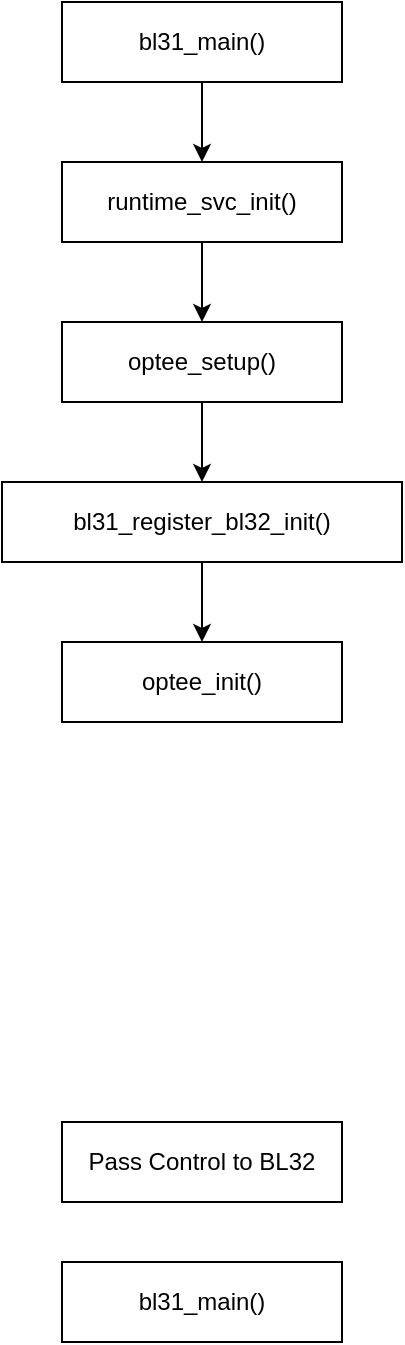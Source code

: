 <mxfile version="21.0.2" type="github">
  <diagram name="第 1 页" id="QRHOZtYr4ums3x9W75fd">
    <mxGraphModel dx="973" dy="589" grid="1" gridSize="10" guides="1" tooltips="1" connect="1" arrows="1" fold="1" page="1" pageScale="1" pageWidth="2339" pageHeight="3300" math="0" shadow="0">
      <root>
        <mxCell id="0" />
        <mxCell id="1" parent="0" />
        <mxCell id="-8niDaf6iG7CoXGXTIaE-11" style="edgeStyle=orthogonalEdgeStyle;rounded=0;orthogonalLoop=1;jettySize=auto;html=1;exitX=0.5;exitY=1;exitDx=0;exitDy=0;entryX=0.5;entryY=0;entryDx=0;entryDy=0;" edge="1" parent="1" source="-8niDaf6iG7CoXGXTIaE-1">
          <mxGeometry relative="1" as="geometry">
            <mxPoint x="510" y="560" as="targetPoint" />
          </mxGeometry>
        </mxCell>
        <mxCell id="-8niDaf6iG7CoXGXTIaE-1" value="bl31_register_bl32_init()" style="rounded=0;whiteSpace=wrap;html=1;" vertex="1" parent="1">
          <mxGeometry x="410" y="480" width="200" height="40" as="geometry" />
        </mxCell>
        <mxCell id="-8niDaf6iG7CoXGXTIaE-2" value="bl31_main()" style="rounded=0;whiteSpace=wrap;html=1;" vertex="1" parent="1">
          <mxGeometry x="440" y="870" width="140" height="40" as="geometry" />
        </mxCell>
        <mxCell id="-8niDaf6iG7CoXGXTIaE-7" value="Pass Control to BL32" style="rounded=0;whiteSpace=wrap;html=1;" vertex="1" parent="1">
          <mxGeometry x="440" y="800" width="140" height="40" as="geometry" />
        </mxCell>
        <mxCell id="-8niDaf6iG7CoXGXTIaE-14" style="edgeStyle=orthogonalEdgeStyle;rounded=0;orthogonalLoop=1;jettySize=auto;html=1;exitX=0.5;exitY=1;exitDx=0;exitDy=0;entryX=0.5;entryY=0;entryDx=0;entryDy=0;" edge="1" parent="1" source="-8niDaf6iG7CoXGXTIaE-12" target="-8niDaf6iG7CoXGXTIaE-13">
          <mxGeometry relative="1" as="geometry" />
        </mxCell>
        <mxCell id="-8niDaf6iG7CoXGXTIaE-12" value="bl31_main()" style="rounded=0;whiteSpace=wrap;html=1;" vertex="1" parent="1">
          <mxGeometry x="440" y="240" width="140" height="40" as="geometry" />
        </mxCell>
        <mxCell id="-8niDaf6iG7CoXGXTIaE-20" style="edgeStyle=orthogonalEdgeStyle;rounded=0;orthogonalLoop=1;jettySize=auto;html=1;exitX=0.5;exitY=1;exitDx=0;exitDy=0;entryX=0.5;entryY=0;entryDx=0;entryDy=0;" edge="1" parent="1" source="-8niDaf6iG7CoXGXTIaE-13" target="-8niDaf6iG7CoXGXTIaE-18">
          <mxGeometry relative="1" as="geometry" />
        </mxCell>
        <mxCell id="-8niDaf6iG7CoXGXTIaE-13" value="runtime_svc_init()" style="rounded=0;whiteSpace=wrap;html=1;" vertex="1" parent="1">
          <mxGeometry x="440" y="320" width="140" height="40" as="geometry" />
        </mxCell>
        <mxCell id="-8niDaf6iG7CoXGXTIaE-17" value="optee_init()" style="rounded=0;whiteSpace=wrap;html=1;" vertex="1" parent="1">
          <mxGeometry x="440" y="560" width="140" height="40" as="geometry" />
        </mxCell>
        <mxCell id="-8niDaf6iG7CoXGXTIaE-19" style="edgeStyle=orthogonalEdgeStyle;rounded=0;orthogonalLoop=1;jettySize=auto;html=1;exitX=0.5;exitY=1;exitDx=0;exitDy=0;" edge="1" parent="1" source="-8niDaf6iG7CoXGXTIaE-18" target="-8niDaf6iG7CoXGXTIaE-1">
          <mxGeometry relative="1" as="geometry" />
        </mxCell>
        <mxCell id="-8niDaf6iG7CoXGXTIaE-18" value="optee_setup()" style="rounded=0;whiteSpace=wrap;html=1;" vertex="1" parent="1">
          <mxGeometry x="440" y="400" width="140" height="40" as="geometry" />
        </mxCell>
      </root>
    </mxGraphModel>
  </diagram>
</mxfile>
